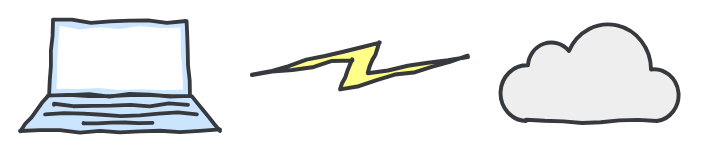 <mxfile version="24.5.3" type="device" pages="3">
  <diagram name="Page-1" id="giJiRi_B1vZiz0ElgAHh">
    <mxGraphModel dx="1917" dy="1095" grid="1" gridSize="10" guides="1" tooltips="1" connect="1" arrows="1" fold="1" page="1" pageScale="1" pageWidth="827" pageHeight="1169" math="0" shadow="0">
      <root>
        <mxCell id="0" />
        <mxCell id="1" parent="0" />
        <mxCell id="P0gQjjE_uZuw4zWnXb0h-6" value="" style="rounded=0;whiteSpace=wrap;html=1;sketch=1;hachureGap=4;jiggle=2;curveFitting=1;fontFamily=Architects Daughter;fontSource=https%3A%2F%2Ffonts.googleapis.com%2Fcss%3Ffamily%3DArchitects%2BDaughter;strokeColor=none;" vertex="1" parent="1">
          <mxGeometry x="150" y="82.5" width="350" height="77.5" as="geometry" />
        </mxCell>
        <mxCell id="P0gQjjE_uZuw4zWnXb0h-3" value="" style="verticalAlign=top;verticalLabelPosition=bottom;labelPosition=center;align=center;html=1;outlineConnect=0;fillColor=#cce5ff;strokeColor=#36393d;gradientDirection=north;strokeWidth=2;shape=mxgraph.networks.laptop;sketch=1;hachureGap=4;jiggle=2;curveFitting=1;fontFamily=Architects Daughter;fontSource=https%3A%2F%2Ffonts.googleapis.com%2Fcss%3Ffamily%3DArchitects%2BDaughter;sketchStyle=comic;" vertex="1" parent="1">
          <mxGeometry x="160" y="92.5" width="100" height="55" as="geometry" />
        </mxCell>
        <mxCell id="P0gQjjE_uZuw4zWnXb0h-4" value="" style="html=1;outlineConnect=0;fillColor=#ffff88;strokeColor=#36393d;gradientDirection=north;strokeWidth=2;shape=mxgraph.networks.comm_link_edge;html=1;rounded=0;sketch=1;hachureGap=4;jiggle=2;curveFitting=1;fontFamily=Architects Daughter;fontSource=https%3A%2F%2Ffonts.googleapis.com%2Fcss%3Ffamily%3DArchitects%2BDaughter;sketchStyle=comic;" edge="1" parent="1">
          <mxGeometry width="100" height="100" relative="1" as="geometry">
            <mxPoint x="270" y="120" as="sourcePoint" />
            <mxPoint x="390" y="110" as="targetPoint" />
          </mxGeometry>
        </mxCell>
        <mxCell id="P0gQjjE_uZuw4zWnXb0h-5" value="" style="html=1;outlineConnect=0;fillColor=#eeeeee;strokeColor=#36393d;gradientDirection=north;strokeWidth=2;shape=mxgraph.networks.cloud;sketch=1;hachureGap=4;jiggle=2;curveFitting=1;fontFamily=Architects Daughter;fontSource=https%3A%2F%2Ffonts.googleapis.com%2Fcss%3Ffamily%3DArchitects%2BDaughter;sketchStyle=comic;" vertex="1" parent="1">
          <mxGeometry x="400" y="92.5" width="90" height="50" as="geometry" />
        </mxCell>
      </root>
    </mxGraphModel>
  </diagram>
  <diagram name="Copy of Page-1" id="luMk424OWlQLeBjcll5E">
    <mxGraphModel dx="3622" dy="1597" grid="1" gridSize="10" guides="1" tooltips="1" connect="1" arrows="1" fold="1" page="1" pageScale="1" pageWidth="827" pageHeight="1169" math="0" shadow="0">
      <root>
        <mxCell id="CHAV7JMO22JpAD2Qeacz-0" />
        <mxCell id="CHAV7JMO22JpAD2Qeacz-1" parent="CHAV7JMO22JpAD2Qeacz-0" />
        <mxCell id="CHAV7JMO22JpAD2Qeacz-2" value="" style="rounded=0;whiteSpace=wrap;html=1;sketch=1;hachureGap=4;jiggle=2;curveFitting=1;fontFamily=Architects Daughter;fontSource=https%3A%2F%2Ffonts.googleapis.com%2Fcss%3Ffamily%3DArchitects%2BDaughter;strokeColor=none;" vertex="1" parent="CHAV7JMO22JpAD2Qeacz-1">
          <mxGeometry x="-200" y="50" width="1060" height="300" as="geometry" />
        </mxCell>
        <mxCell id="UpxxwuPuqb1IjoHhgrm0-9" value="" style="rounded=1;whiteSpace=wrap;html=1;sketch=1;hachureGap=4;jiggle=2;curveFitting=1;fontFamily=Architects Daughter;fontSource=https%3A%2F%2Ffonts.googleapis.com%2Fcss%3Ffamily%3DArchitects%2BDaughter;fontSize=11;labelBackgroundColor=default;sketchStyle=comic;fillColor=#ffcc99;strokeColor=#36393d;strokeWidth=2;" vertex="1" parent="CHAV7JMO22JpAD2Qeacz-1">
          <mxGeometry x="500" y="70" width="350" height="220" as="geometry" />
        </mxCell>
        <mxCell id="UpxxwuPuqb1IjoHhgrm0-4" value="" style="rounded=1;whiteSpace=wrap;html=1;sketch=1;hachureGap=4;jiggle=2;curveFitting=1;fontFamily=Architects Daughter;fontSource=https%3A%2F%2Ffonts.googleapis.com%2Fcss%3Ffamily%3DArchitects%2BDaughter;fontSize=11;labelBackgroundColor=default;sketchStyle=comic;fillColor=#66B2FF;strokeColor=#36393d;strokeWidth=2;" vertex="1" parent="CHAV7JMO22JpAD2Qeacz-1">
          <mxGeometry x="-190" y="70" width="520" height="220" as="geometry" />
        </mxCell>
        <mxCell id="CHAV7JMO22JpAD2Qeacz-3" value="" style="verticalAlign=top;verticalLabelPosition=bottom;labelPosition=center;align=center;html=1;outlineConnect=0;fillColor=#cce5ff;strokeColor=#36393d;gradientDirection=north;strokeWidth=2;shape=mxgraph.networks.laptop;sketch=1;hachureGap=4;jiggle=2;curveFitting=1;fontFamily=Architects Daughter;fontSource=https%3A%2F%2Ffonts.googleapis.com%2Fcss%3Ffamily%3DArchitects%2BDaughter;sketchStyle=comic;" vertex="1" parent="CHAV7JMO22JpAD2Qeacz-1">
          <mxGeometry x="60" y="95" width="250" height="137.5" as="geometry" />
        </mxCell>
        <mxCell id="CHAV7JMO22JpAD2Qeacz-4" value="" style="html=1;outlineConnect=0;fillColor=#ffff88;strokeColor=#36393d;gradientDirection=north;strokeWidth=2;shape=mxgraph.networks.comm_link_edge;html=1;rounded=0;sketch=1;hachureGap=4;jiggle=2;curveFitting=1;fontFamily=Architects Daughter;fontSource=https%3A%2F%2Ffonts.googleapis.com%2Fcss%3Ffamily%3DArchitects%2BDaughter;sketchStyle=comic;" edge="1" parent="CHAV7JMO22JpAD2Qeacz-1">
          <mxGeometry width="100" height="100" relative="1" as="geometry">
            <mxPoint x="340" y="169" as="sourcePoint" />
            <mxPoint x="490" y="160" as="targetPoint" />
          </mxGeometry>
        </mxCell>
        <mxCell id="jKiXzvuY2DUPYyTyBOtI-0" value="" style="verticalAlign=top;verticalLabelPosition=bottom;labelPosition=center;align=center;html=1;outlineConnect=0;fillColor=#cce5ff;strokeColor=#36393d;gradientDirection=north;strokeWidth=2;shape=mxgraph.networks.server;sketch=1;hachureGap=4;jiggle=2;curveFitting=1;fontFamily=Architects Daughter;fontSource=https%3A%2F%2Ffonts.googleapis.com%2Fcss%3Ffamily%3DArchitects%2BDaughter;sketchStyle=comic;" vertex="1" parent="CHAV7JMO22JpAD2Qeacz-1">
          <mxGeometry x="520" y="90" width="132.75" height="147.5" as="geometry" />
        </mxCell>
        <mxCell id="UpxxwuPuqb1IjoHhgrm0-0" value="" style="verticalAlign=top;verticalLabelPosition=bottom;labelPosition=center;align=center;html=1;outlineConnect=0;fillColor=#cce5ff;strokeColor=#36393d;gradientDirection=north;strokeWidth=2;shape=mxgraph.networks.storage;sketch=1;hachureGap=4;jiggle=2;curveFitting=1;fontFamily=Architects Daughter;fontSource=https%3A%2F%2Ffonts.googleapis.com%2Fcss%3Ffamily%3DArchitects%2BDaughter;fontSize=11;labelBackgroundColor=default;sketchStyle=comic;" vertex="1" parent="CHAV7JMO22JpAD2Qeacz-1">
          <mxGeometry x="680" y="90" width="150" height="150" as="geometry" />
        </mxCell>
        <mxCell id="UpxxwuPuqb1IjoHhgrm0-1" value="Browser" style="strokeWidth=2;shadow=0;dashed=0;align=center;html=1;shape=mxgraph.mockup.containers.window;align=left;verticalAlign=top;spacingLeft=8;strokeColor2=#008cff;strokeColor3=#c4c4c4;fontColor=#666666;mainText=;fontSize=17;labelBackgroundColor=none;whiteSpace=wrap;sketch=1;hachureGap=4;jiggle=2;curveFitting=1;fontFamily=Architects Daughter;fontSource=https%3A%2F%2Ffonts.googleapis.com%2Fcss%3Ffamily%3DArchitects%2BDaughter;sketchStyle=comic;" vertex="1" parent="CHAV7JMO22JpAD2Qeacz-1">
          <mxGeometry x="-170" y="92.5" width="202.63" height="140" as="geometry" />
        </mxCell>
        <mxCell id="UpxxwuPuqb1IjoHhgrm0-5" value="Device" style="text;html=1;align=center;verticalAlign=middle;whiteSpace=wrap;rounded=0;fontFamily=Architects Daughter;fontSource=https%3A%2F%2Ffonts.googleapis.com%2Fcss%3Ffamily%3DArchitects%2BDaughter;fontSize=30;fontColor=default;labelBackgroundColor=none;" vertex="1" parent="CHAV7JMO22JpAD2Qeacz-1">
          <mxGeometry x="155" y="240" width="60" height="30" as="geometry" />
        </mxCell>
        <mxCell id="UpxxwuPuqb1IjoHhgrm0-6" value="Application" style="text;html=1;align=center;verticalAlign=middle;whiteSpace=wrap;rounded=0;fontFamily=Architects Daughter;fontSource=https%3A%2F%2Ffonts.googleapis.com%2Fcss%3Ffamily%3DArchitects%2BDaughter;fontSize=30;fontColor=default;labelBackgroundColor=none;" vertex="1" parent="CHAV7JMO22JpAD2Qeacz-1">
          <mxGeometry x="-98.68" y="240" width="60" height="30" as="geometry" />
        </mxCell>
        <mxCell id="UpxxwuPuqb1IjoHhgrm0-7" value="Server" style="text;html=1;align=center;verticalAlign=middle;whiteSpace=wrap;rounded=0;fontFamily=Architects Daughter;fontSource=https%3A%2F%2Ffonts.googleapis.com%2Fcss%3Ffamily%3DArchitects%2BDaughter;fontSize=30;fontColor=default;labelBackgroundColor=none;" vertex="1" parent="CHAV7JMO22JpAD2Qeacz-1">
          <mxGeometry x="556.37" y="240" width="60" height="30" as="geometry" />
        </mxCell>
        <mxCell id="UpxxwuPuqb1IjoHhgrm0-8" value="Database" style="text;html=1;align=center;verticalAlign=middle;whiteSpace=wrap;rounded=0;fontFamily=Architects Daughter;fontSource=https%3A%2F%2Ffonts.googleapis.com%2Fcss%3Ffamily%3DArchitects%2BDaughter;fontSize=30;fontColor=default;labelBackgroundColor=none;" vertex="1" parent="CHAV7JMO22JpAD2Qeacz-1">
          <mxGeometry x="725" y="240" width="60" height="30" as="geometry" />
        </mxCell>
        <mxCell id="UpxxwuPuqb1IjoHhgrm0-11" value="Frontend" style="text;html=1;align=center;verticalAlign=middle;whiteSpace=wrap;rounded=0;fontFamily=Architects Daughter;fontSource=https%3A%2F%2Ffonts.googleapis.com%2Fcss%3Ffamily%3DArchitects%2BDaughter;fontSize=50;fontColor=default;labelBackgroundColor=none;" vertex="1" parent="CHAV7JMO22JpAD2Qeacz-1">
          <mxGeometry x="-65" y="310" width="270" height="30" as="geometry" />
        </mxCell>
        <mxCell id="UpxxwuPuqb1IjoHhgrm0-12" value="Backend" style="text;html=1;align=center;verticalAlign=middle;whiteSpace=wrap;rounded=0;fontFamily=Architects Daughter;fontSource=https%3A%2F%2Ffonts.googleapis.com%2Fcss%3Ffamily%3DArchitects%2BDaughter;fontSize=50;fontColor=default;labelBackgroundColor=none;" vertex="1" parent="CHAV7JMO22JpAD2Qeacz-1">
          <mxGeometry x="540" y="310" width="270" height="30" as="geometry" />
        </mxCell>
      </root>
    </mxGraphModel>
  </diagram>
  <diagram id="A3R_kTwxKuRiqS6ylIQ9" name="Page-3">
    <mxGraphModel dx="1597" dy="912" grid="1" gridSize="10" guides="1" tooltips="1" connect="1" arrows="1" fold="1" page="1" pageScale="1" pageWidth="827" pageHeight="1169" math="0" shadow="0">
      <root>
        <mxCell id="0" />
        <mxCell id="1" parent="0" />
      </root>
    </mxGraphModel>
  </diagram>
</mxfile>
